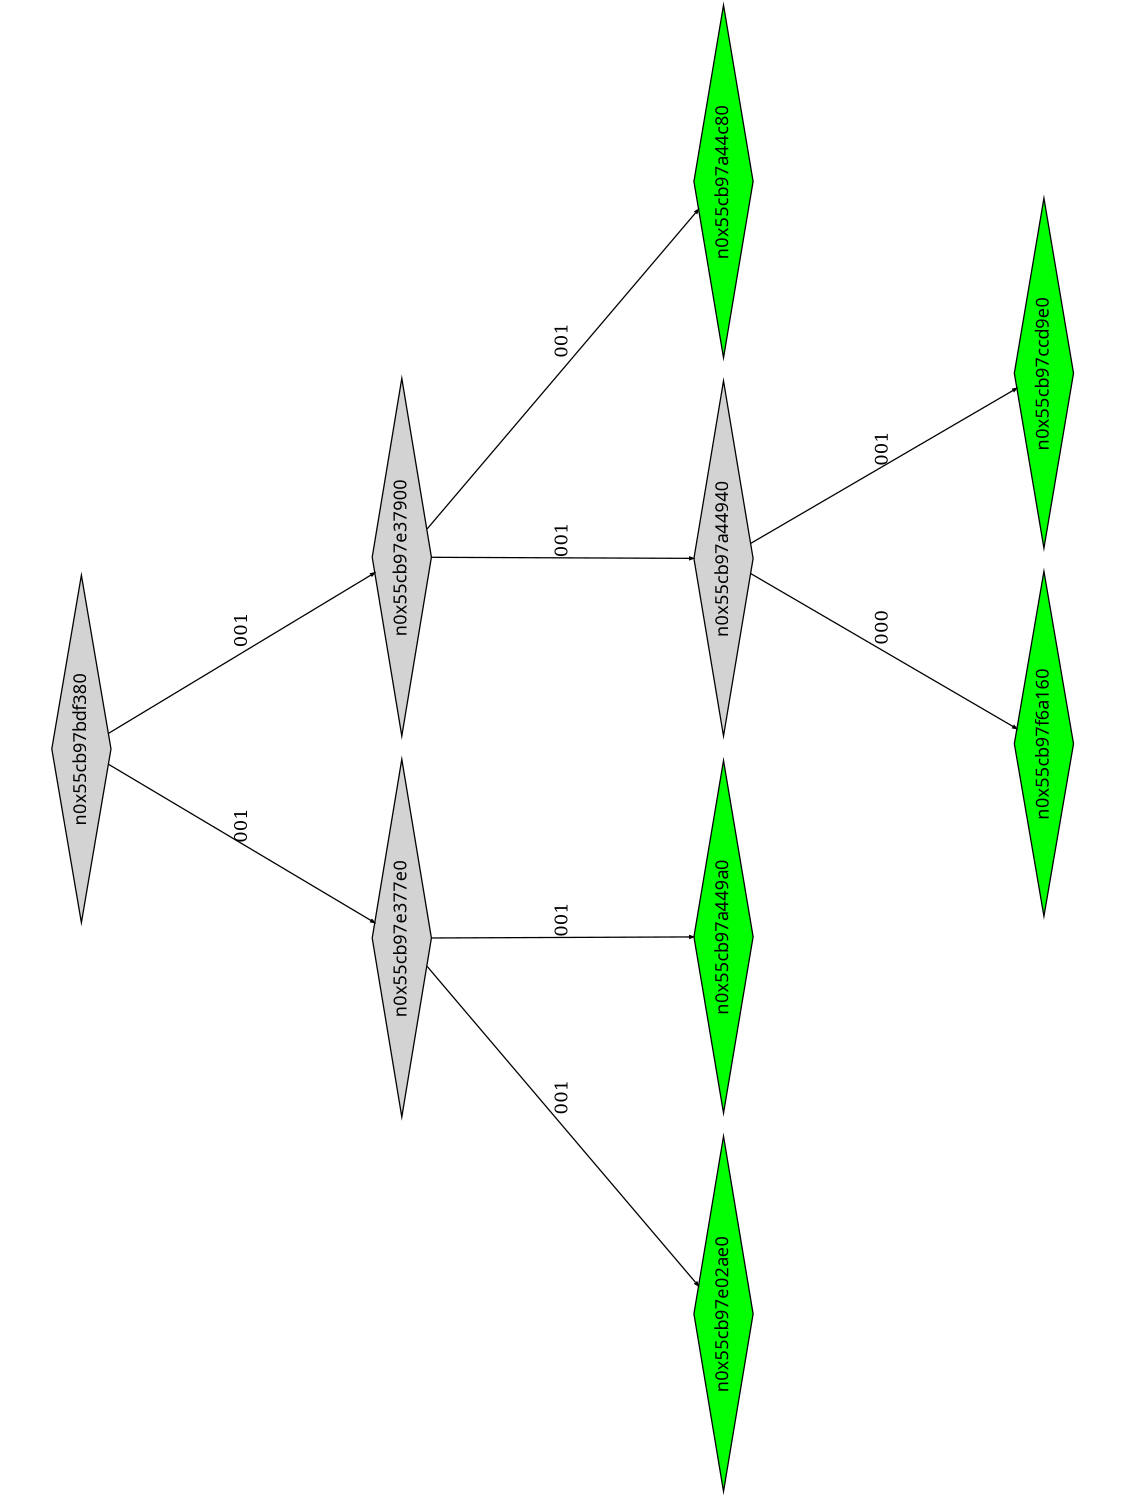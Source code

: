 digraph G {
	size="10,7.5";
	ratio=fill;
	rotate=90;
	center = "true";
	node [style="filled",width=.1,height=.1,fontname="Terminus"]
	edge [arrowsize=.3]
	n0x55cb97bdf380 [shape=diamond];
	n0x55cb97bdf380 -> n0x55cb97e377e0 [label=001];
	n0x55cb97bdf380 -> n0x55cb97e37900 [label=001];
	n0x55cb97e37900 [shape=diamond];
	n0x55cb97e37900 -> n0x55cb97a44940 [label=001];
	n0x55cb97e37900 -> n0x55cb97a44c80 [label=001];
	n0x55cb97a44c80 [shape=diamond,fillcolor=green];
	n0x55cb97a44940 [shape=diamond];
	n0x55cb97a44940 -> n0x55cb97f6a160 [label=000];
	n0x55cb97a44940 -> n0x55cb97ccd9e0 [label=001];
	n0x55cb97ccd9e0 [shape=diamond,fillcolor=green];
	n0x55cb97f6a160 [shape=diamond,fillcolor=green];
	n0x55cb97e377e0 [shape=diamond];
	n0x55cb97e377e0 -> n0x55cb97e02ae0 [label=001];
	n0x55cb97e377e0 -> n0x55cb97a449a0 [label=001];
	n0x55cb97a449a0 [shape=diamond,fillcolor=green];
	n0x55cb97e02ae0 [shape=diamond,fillcolor=green];
}
